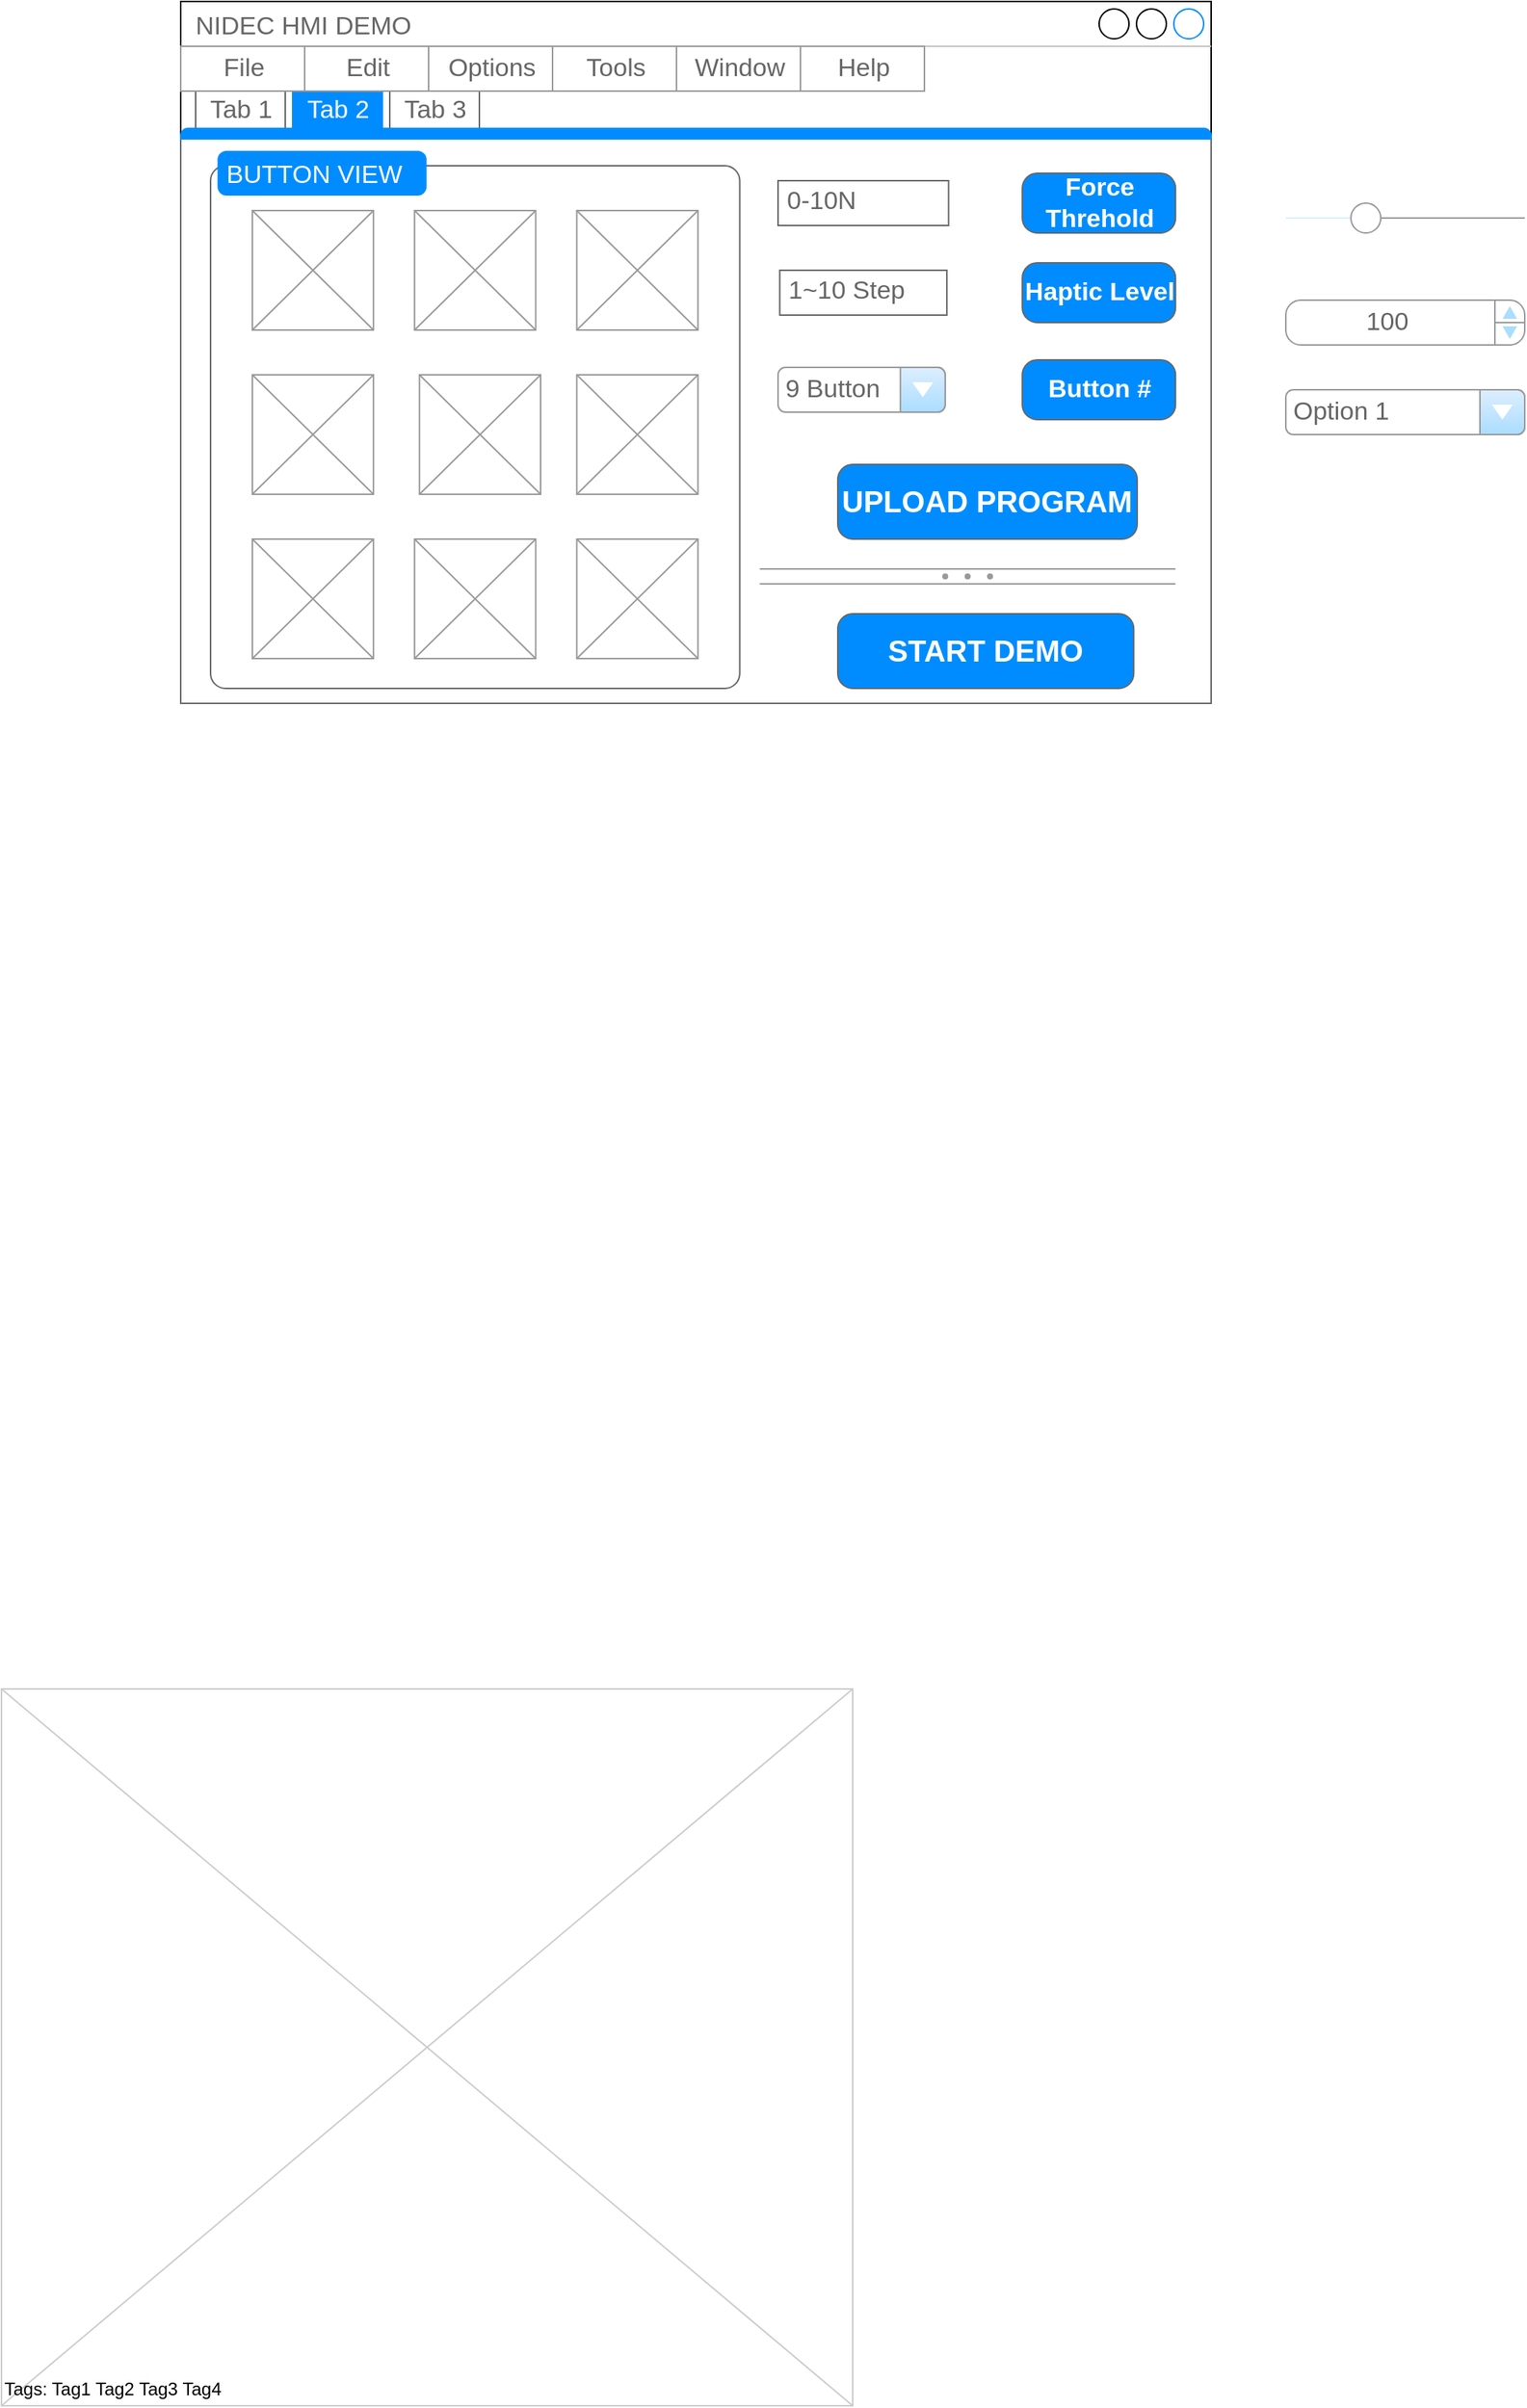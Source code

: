 <mxfile version="13.7.5" type="github">
  <diagram name="Page-1" id="f1b7ffb7-ca1e-a977-7cf5-a751b3c06c05">
    <mxGraphModel dx="981" dy="1695" grid="1" gridSize="10" guides="1" tooltips="1" connect="1" arrows="1" fold="1" page="1" pageScale="1" pageWidth="826" pageHeight="1169" background="#ffffff" math="0" shadow="0">
      <root>
        <mxCell id="0" />
        <mxCell id="1" parent="0" />
        <mxCell id="32" value="" style="verticalLabelPosition=bottom;verticalAlign=top;strokeWidth=1;shape=mxgraph.mockup.graphics.iconGrid;strokeColor=#CCCCCC;gridSize=1,1;" parent="1" vertex="1">
          <mxGeometry x="20" y="1120" width="570" height="480" as="geometry" />
        </mxCell>
        <mxCell id="49" value="Tags: Tag1 Tag2 Tag3 Tag4" style="text;spacingTop=-5;" parent="1" vertex="1">
          <mxGeometry x="20" y="1580.0" width="210" height="20" as="geometry" />
        </mxCell>
        <mxCell id="rJAk0n7MR61yayMI597P-61" value="NIDEC HMI DEMO" style="strokeWidth=1;shadow=0;dashed=0;align=center;html=1;shape=mxgraph.mockup.containers.window;align=left;verticalAlign=top;spacingLeft=8;strokeColor2=#008cff;strokeColor3=#c4c4c4;fontColor=#666666;mainText=;fontSize=17;labelBackgroundColor=none;" vertex="1" parent="1">
          <mxGeometry x="140" y="-10" width="690" height="470" as="geometry" />
        </mxCell>
        <mxCell id="rJAk0n7MR61yayMI597P-70" value="" style="strokeWidth=1;shadow=0;dashed=0;align=center;html=1;shape=mxgraph.mockup.containers.marginRect2;rectMarginTop=32;strokeColor=#666666;gradientColor=none;" vertex="1" parent="1">
          <mxGeometry x="140" y="50" width="690" height="410" as="geometry" />
        </mxCell>
        <mxCell id="rJAk0n7MR61yayMI597P-71" value="Tab 1" style="strokeColor=inherit;fillColor=inherit;gradientColor=inherit;strokeWidth=1;shadow=0;dashed=0;align=center;html=1;shape=mxgraph.mockup.containers.rrect;rSize=0;fontSize=17;fontColor=#666666;gradientColor=none;" vertex="1" parent="rJAk0n7MR61yayMI597P-70">
          <mxGeometry width="60" height="25" relative="1" as="geometry">
            <mxPoint x="10" as="offset" />
          </mxGeometry>
        </mxCell>
        <mxCell id="rJAk0n7MR61yayMI597P-72" value="Tab 2" style="strokeWidth=1;shadow=0;dashed=0;align=center;html=1;shape=mxgraph.mockup.containers.rrect;rSize=0;fontSize=17;fontColor=#ffffff;strokeColor=#008cff;fillColor=#008cff;" vertex="1" parent="rJAk0n7MR61yayMI597P-70">
          <mxGeometry width="60" height="25" relative="1" as="geometry">
            <mxPoint x="75" as="offset" />
          </mxGeometry>
        </mxCell>
        <mxCell id="rJAk0n7MR61yayMI597P-73" value="Tab 3" style="strokeColor=inherit;fillColor=inherit;gradientColor=inherit;strokeWidth=1;shadow=0;dashed=0;align=center;html=1;shape=mxgraph.mockup.containers.rrect;rSize=0;fontSize=17;fontColor=#666666;gradientColor=none;" vertex="1" parent="rJAk0n7MR61yayMI597P-70">
          <mxGeometry width="60" height="25" relative="1" as="geometry">
            <mxPoint x="140" as="offset" />
          </mxGeometry>
        </mxCell>
        <mxCell id="rJAk0n7MR61yayMI597P-74" value="" style="strokeWidth=1;shadow=0;dashed=0;align=center;html=1;shape=mxgraph.mockup.containers.topButton;rSize=5;strokeColor=#008cff;fillColor=#008cff;gradientColor=none;resizeWidth=1;movable=0;deletable=1;" vertex="1" parent="rJAk0n7MR61yayMI597P-70">
          <mxGeometry width="690" height="7" relative="1" as="geometry">
            <mxPoint y="25" as="offset" />
          </mxGeometry>
        </mxCell>
        <mxCell id="rJAk0n7MR61yayMI597P-76" value="" style="shape=mxgraph.mockup.containers.marginRect;rectMarginTop=10;strokeColor=#666666;strokeWidth=1;dashed=0;rounded=1;arcSize=5;recursiveResize=0;" vertex="1" parent="rJAk0n7MR61yayMI597P-70">
          <mxGeometry x="20.004" y="40" width="354.324" height="360" as="geometry" />
        </mxCell>
        <mxCell id="rJAk0n7MR61yayMI597P-77" value="BUTTON VIEW" style="shape=rect;strokeColor=none;fillColor=#008cff;strokeWidth=1;dashed=0;rounded=1;arcSize=20;fontColor=#ffffff;fontSize=17;spacing=2;spacingTop=-2;align=left;autosize=1;spacingLeft=4;resizeWidth=0;resizeHeight=0;perimeter=none;" vertex="1" parent="rJAk0n7MR61yayMI597P-76">
          <mxGeometry x="4.662" width="140" height="30" as="geometry" />
        </mxCell>
        <mxCell id="rJAk0n7MR61yayMI597P-118" value="" style="verticalLabelPosition=bottom;shadow=0;dashed=0;align=center;html=1;verticalAlign=top;strokeWidth=1;shape=mxgraph.mockup.graphics.simpleIcon;strokeColor=#999999;fillColor=#ffffff;" vertex="1" parent="rJAk0n7MR61yayMI597P-76">
          <mxGeometry x="245.23" y="260" width="81.122" height="80" as="geometry" />
        </mxCell>
        <mxCell id="rJAk0n7MR61yayMI597P-119" value="" style="verticalLabelPosition=bottom;shadow=0;dashed=0;align=center;html=1;verticalAlign=top;strokeWidth=1;shape=mxgraph.mockup.graphics.simpleIcon;strokeColor=#999999;fillColor=#ffffff;" vertex="1" parent="rJAk0n7MR61yayMI597P-76">
          <mxGeometry x="245.23" y="150" width="81.122" height="80" as="geometry" />
        </mxCell>
        <mxCell id="rJAk0n7MR61yayMI597P-120" value="" style="verticalLabelPosition=bottom;shadow=0;dashed=0;align=center;html=1;verticalAlign=top;strokeWidth=1;shape=mxgraph.mockup.graphics.simpleIcon;strokeColor=#999999;fillColor=#ffffff;" vertex="1" parent="rJAk0n7MR61yayMI597P-76">
          <mxGeometry x="245.23" y="40" width="81.122" height="80" as="geometry" />
        </mxCell>
        <mxCell id="rJAk0n7MR61yayMI597P-121" value="" style="verticalLabelPosition=bottom;shadow=0;dashed=0;align=center;html=1;verticalAlign=top;strokeWidth=1;shape=mxgraph.mockup.graphics.simpleIcon;strokeColor=#999999;fillColor=#ffffff;" vertex="1" parent="rJAk0n7MR61yayMI597P-76">
          <mxGeometry x="136.601" y="40" width="81.122" height="80" as="geometry" />
        </mxCell>
        <mxCell id="rJAk0n7MR61yayMI597P-122" value="" style="verticalLabelPosition=bottom;shadow=0;dashed=0;align=center;html=1;verticalAlign=top;strokeWidth=1;shape=mxgraph.mockup.graphics.simpleIcon;strokeColor=#999999;fillColor=#ffffff;" vertex="1" parent="rJAk0n7MR61yayMI597P-76">
          <mxGeometry x="27.973" y="40" width="81.122" height="80" as="geometry" />
        </mxCell>
        <mxCell id="rJAk0n7MR61yayMI597P-123" value="" style="verticalLabelPosition=bottom;shadow=0;dashed=0;align=center;html=1;verticalAlign=top;strokeWidth=1;shape=mxgraph.mockup.graphics.simpleIcon;strokeColor=#999999;fillColor=#ffffff;" vertex="1" parent="rJAk0n7MR61yayMI597P-76">
          <mxGeometry x="27.973" y="150" width="81.122" height="80" as="geometry" />
        </mxCell>
        <mxCell id="rJAk0n7MR61yayMI597P-124" value="" style="verticalLabelPosition=bottom;shadow=0;dashed=0;align=center;html=1;verticalAlign=top;strokeWidth=1;shape=mxgraph.mockup.graphics.simpleIcon;strokeColor=#999999;fillColor=#ffffff;" vertex="1" parent="rJAk0n7MR61yayMI597P-76">
          <mxGeometry x="139.865" y="150" width="81.122" height="80" as="geometry" />
        </mxCell>
        <mxCell id="rJAk0n7MR61yayMI597P-125" value="" style="verticalLabelPosition=bottom;shadow=0;dashed=0;align=center;html=1;verticalAlign=top;strokeWidth=1;shape=mxgraph.mockup.graphics.simpleIcon;strokeColor=#999999;fillColor=#ffffff;" vertex="1" parent="rJAk0n7MR61yayMI597P-76">
          <mxGeometry x="136.601" y="260" width="81.122" height="80" as="geometry" />
        </mxCell>
        <mxCell id="rJAk0n7MR61yayMI597P-126" value="" style="verticalLabelPosition=bottom;shadow=0;dashed=0;align=center;html=1;verticalAlign=top;strokeWidth=1;shape=mxgraph.mockup.graphics.simpleIcon;strokeColor=#999999;fillColor=#ffffff;" vertex="1" parent="rJAk0n7MR61yayMI597P-76">
          <mxGeometry x="27.973" y="260" width="81.122" height="80" as="geometry" />
        </mxCell>
        <mxCell id="rJAk0n7MR61yayMI597P-83" value="Force Threhold" style="strokeWidth=1;shadow=0;dashed=0;align=center;html=1;shape=mxgraph.mockup.buttons.button;strokeColor=#666666;fontColor=#ffffff;mainText=;buttonStyle=round;fontSize=17;fontStyle=1;fillColor=#008cff;whiteSpace=wrap;" vertex="1" parent="rJAk0n7MR61yayMI597P-70">
          <mxGeometry x="563.572" y="55" width="102.568" height="40" as="geometry" />
        </mxCell>
        <mxCell id="rJAk0n7MR61yayMI597P-84" value="Haptic Level" style="strokeWidth=1;shadow=0;dashed=0;align=center;html=1;shape=mxgraph.mockup.buttons.button;strokeColor=#666666;fontColor=#ffffff;mainText=;buttonStyle=round;fontSize=17;fontStyle=1;fillColor=#008cff;whiteSpace=wrap;" vertex="1" parent="rJAk0n7MR61yayMI597P-70">
          <mxGeometry x="563.572" y="115" width="102.568" height="40" as="geometry" />
        </mxCell>
        <mxCell id="rJAk0n7MR61yayMI597P-89" value="Button #" style="strokeWidth=1;shadow=0;dashed=0;align=center;html=1;shape=mxgraph.mockup.buttons.button;strokeColor=#666666;fontColor=#ffffff;mainText=;buttonStyle=round;fontSize=17;fontStyle=1;fillColor=#008cff;whiteSpace=wrap;" vertex="1" parent="rJAk0n7MR61yayMI597P-70">
          <mxGeometry x="563.569" y="180" width="102.568" height="40" as="geometry" />
        </mxCell>
        <mxCell id="rJAk0n7MR61yayMI597P-127" value="0-10N" style="strokeWidth=1;shadow=0;dashed=0;align=center;html=1;shape=mxgraph.mockup.text.textBox;fontColor=#666666;align=left;fontSize=17;spacingLeft=4;spacingTop=-3;strokeColor=#666666;mainText=" vertex="1" parent="rJAk0n7MR61yayMI597P-70">
          <mxGeometry x="399.998" y="60" width="114.198" height="30" as="geometry" />
        </mxCell>
        <mxCell id="rJAk0n7MR61yayMI597P-128" value="1~10 Step" style="strokeWidth=1;shadow=0;dashed=0;align=center;html=1;shape=mxgraph.mockup.text.textBox;fontColor=#666666;align=left;fontSize=17;spacingLeft=4;spacingTop=-3;strokeColor=#666666;mainText=" vertex="1" parent="rJAk0n7MR61yayMI597P-70">
          <mxGeometry x="401.153" y="120" width="111.892" height="30" as="geometry" />
        </mxCell>
        <mxCell id="rJAk0n7MR61yayMI597P-132" value="&lt;font style=&quot;font-size: 20px&quot;&gt;UPLOAD PROGRAM&lt;/font&gt;" style="strokeWidth=1;shadow=0;dashed=0;align=center;html=1;shape=mxgraph.mockup.buttons.button;strokeColor=#666666;fontColor=#ffffff;mainText=;buttonStyle=round;fontSize=17;fontStyle=1;fillColor=#008cff;whiteSpace=wrap;" vertex="1" parent="rJAk0n7MR61yayMI597P-70">
          <mxGeometry x="440.001" y="250" width="200.473" height="50" as="geometry" />
        </mxCell>
        <mxCell id="rJAk0n7MR61yayMI597P-136" value="9 Button" style="strokeWidth=1;shadow=0;dashed=0;align=center;html=1;shape=mxgraph.mockup.forms.comboBox;strokeColor=#999999;fillColor=#ddeeff;align=left;fillColor2=#aaddff;mainText=;fontColor=#666666;fontSize=17;spacingLeft=3;" vertex="1" parent="rJAk0n7MR61yayMI597P-70">
          <mxGeometry x="400.0" y="185" width="111.892" height="30" as="geometry" />
        </mxCell>
        <mxCell id="rJAk0n7MR61yayMI597P-100" value="&lt;font style=&quot;font-size: 20px&quot;&gt;START DEMO&lt;/font&gt;" style="strokeWidth=1;shadow=0;dashed=0;align=center;html=1;shape=mxgraph.mockup.buttons.button;strokeColor=#666666;fontColor=#ffffff;mainText=;buttonStyle=round;fontSize=17;fontStyle=1;fillColor=#008cff;whiteSpace=wrap;" vertex="1" parent="rJAk0n7MR61yayMI597P-70">
          <mxGeometry x="440.006" y="350" width="198.142" height="50" as="geometry" />
        </mxCell>
        <mxCell id="rJAk0n7MR61yayMI597P-137" value="" style="verticalLabelPosition=bottom;shadow=0;dashed=0;align=center;html=1;verticalAlign=top;strokeWidth=1;shape=mxgraph.mockup.forms.splitter;strokeColor=#999999;" vertex="1" parent="rJAk0n7MR61yayMI597P-70">
          <mxGeometry x="387.752" y="320" width="278.386" height="10" as="geometry" />
        </mxCell>
        <mxCell id="rJAk0n7MR61yayMI597P-101" value="" style="strokeWidth=1;shadow=0;dashed=0;align=center;html=1;shape=mxgraph.mockup.forms.rrect;rSize=0;strokeColor=#999999;" vertex="1" parent="1">
          <mxGeometry x="140" y="20" width="498" height="30" as="geometry" />
        </mxCell>
        <mxCell id="rJAk0n7MR61yayMI597P-102" value="File" style="strokeColor=inherit;fillColor=inherit;gradientColor=inherit;strokeWidth=1;shadow=0;dashed=0;align=center;html=1;shape=mxgraph.mockup.forms.rrect;rSize=0;fontSize=17;fontColor=#666666;" vertex="1" parent="rJAk0n7MR61yayMI597P-101">
          <mxGeometry width="83" height="30" as="geometry" />
        </mxCell>
        <mxCell id="rJAk0n7MR61yayMI597P-103" value="Edit" style="strokeColor=inherit;fillColor=inherit;gradientColor=inherit;strokeWidth=1;shadow=0;dashed=0;align=center;html=1;shape=mxgraph.mockup.forms.rrect;rSize=0;fontSize=17;fontColor=#666666;" vertex="1" parent="rJAk0n7MR61yayMI597P-101">
          <mxGeometry x="83" width="83" height="30" as="geometry" />
        </mxCell>
        <mxCell id="rJAk0n7MR61yayMI597P-104" value="Options" style="strokeColor=inherit;fillColor=inherit;gradientColor=inherit;strokeWidth=1;shadow=0;dashed=0;align=center;html=1;shape=mxgraph.mockup.forms.rrect;rSize=0;fontSize=17;fontColor=#666666;" vertex="1" parent="rJAk0n7MR61yayMI597P-101">
          <mxGeometry x="166" width="83" height="30" as="geometry" />
        </mxCell>
        <mxCell id="rJAk0n7MR61yayMI597P-105" value="Tools" style="strokeColor=inherit;fillColor=inherit;gradientColor=inherit;strokeWidth=1;shadow=0;dashed=0;align=center;html=1;shape=mxgraph.mockup.forms.rrect;rSize=0;fontSize=17;fontColor=#666666;" vertex="1" parent="rJAk0n7MR61yayMI597P-101">
          <mxGeometry x="249" width="83" height="30" as="geometry" />
        </mxCell>
        <mxCell id="rJAk0n7MR61yayMI597P-106" value="Window" style="strokeColor=inherit;fillColor=inherit;gradientColor=inherit;strokeWidth=1;shadow=0;dashed=0;align=center;html=1;shape=mxgraph.mockup.forms.rrect;rSize=0;fontSize=17;fontColor=#666666;" vertex="1" parent="rJAk0n7MR61yayMI597P-101">
          <mxGeometry x="332" width="83" height="30" as="geometry" />
        </mxCell>
        <mxCell id="rJAk0n7MR61yayMI597P-107" value="Help" style="strokeColor=inherit;fillColor=inherit;gradientColor=inherit;strokeWidth=1;shadow=0;dashed=0;align=center;html=1;shape=mxgraph.mockup.forms.rrect;rSize=0;fontSize=17;fontColor=#666666;" vertex="1" parent="rJAk0n7MR61yayMI597P-101">
          <mxGeometry x="415" width="83" height="30" as="geometry" />
        </mxCell>
        <mxCell id="rJAk0n7MR61yayMI597P-133" value="" style="verticalLabelPosition=bottom;shadow=0;dashed=0;align=center;html=1;verticalAlign=top;strokeWidth=1;shape=mxgraph.mockup.forms.horSlider;strokeColor=#999999;sliderStyle=basic;sliderPos=32.395;handleStyle=circle;fillColor2=#ddeeff;" vertex="1" parent="1">
          <mxGeometry x="880" y="120" width="160" height="30" as="geometry" />
        </mxCell>
        <mxCell id="rJAk0n7MR61yayMI597P-134" value="&lt;table cellpadding=&quot;0&quot; cellspacing=&quot;0&quot; style=&quot;width:100%;height:100%;&quot;&gt;&lt;tr&gt;&lt;td style=&quot;width:85%&quot;&gt;100&lt;/td&gt;&lt;td style=&quot;width:15%&quot;&gt;&lt;/td&gt;&lt;/tr&gt;&lt;/table&gt;" style="strokeWidth=1;shadow=0;dashed=0;align=center;html=1;shape=mxgraph.mockup.forms.spinner;strokeColor=#999999;spinLayout=right;spinStyle=normal;adjStyle=triangle;fillColor=#aaddff;fontSize=17;fontColor=#666666;mainText=;html=1;overflow=fill;" vertex="1" parent="1">
          <mxGeometry x="880" y="190" width="160" height="30" as="geometry" />
        </mxCell>
        <mxCell id="rJAk0n7MR61yayMI597P-135" value="Option 1" style="strokeWidth=1;shadow=0;dashed=0;align=center;html=1;shape=mxgraph.mockup.forms.comboBox;strokeColor=#999999;fillColor=#ddeeff;align=left;fillColor2=#aaddff;mainText=;fontColor=#666666;fontSize=17;spacingLeft=3;" vertex="1" parent="1">
          <mxGeometry x="880" y="250" width="160" height="30" as="geometry" />
        </mxCell>
      </root>
    </mxGraphModel>
  </diagram>
</mxfile>
